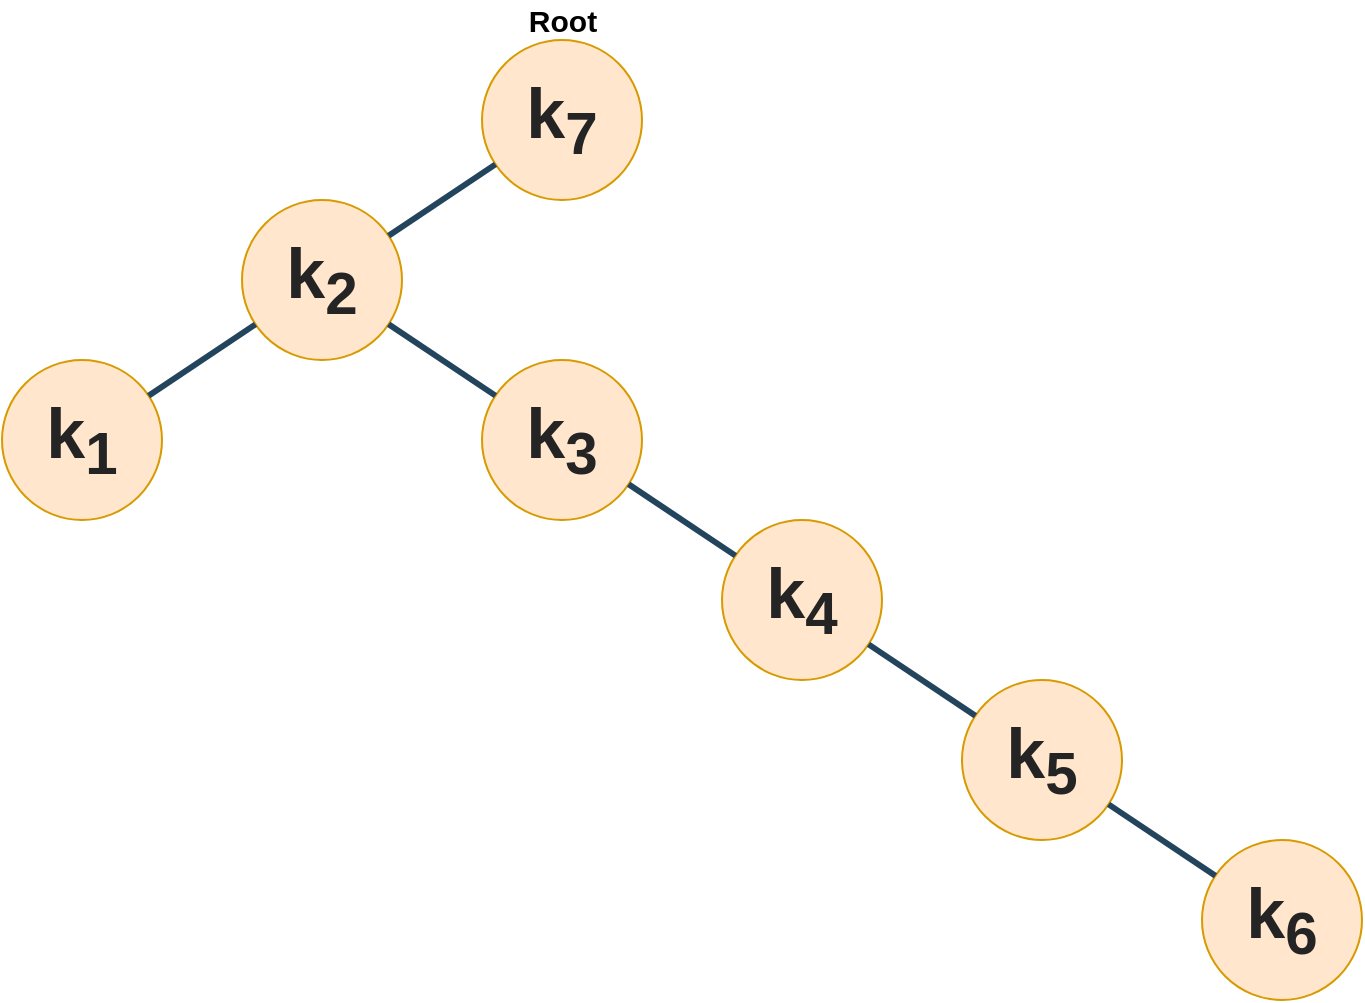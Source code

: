 <mxfile>
    <diagram id="XDN6uzW7zwR33KGoeGrk" name="페이지-1">
        <mxGraphModel dx="1127" dy="790" grid="1" gridSize="10" guides="1" tooltips="1" connect="1" arrows="1" fold="1" page="1" pageScale="1" pageWidth="1169" pageHeight="827" background="#ffffff" math="0" shadow="0">
            <root>
                <mxCell id="0"/>
                <mxCell id="1" parent="0"/>
                <mxCell id="2" value="&lt;b&gt;&lt;font style=&quot;font-size: 35px&quot;&gt;k&lt;sub&gt;3&lt;/sub&gt;&lt;/font&gt;&lt;/b&gt;" style="ellipse;whiteSpace=wrap;html=1;aspect=fixed;fillColor=#ffe6cc;strokeColor=#d79b00;fontColor=#242424;" parent="1" vertex="1">
                    <mxGeometry x="360" y="240" width="80" height="80" as="geometry"/>
                </mxCell>
                <mxCell id="15" value="&lt;span style=&quot;font-size: 35px&quot;&gt;&lt;b&gt;k&lt;sub&gt;2&lt;/sub&gt;&lt;/b&gt;&lt;/span&gt;" style="ellipse;whiteSpace=wrap;html=1;aspect=fixed;fillColor=#ffe6cc;strokeColor=#d79b00;fontColor=#242424;" parent="1" vertex="1">
                    <mxGeometry x="240" y="160" width="80" height="80" as="geometry"/>
                </mxCell>
                <mxCell id="16" value="&lt;b&gt;&lt;font style=&quot;font-size: 35px&quot;&gt;k&lt;sub&gt;1&lt;/sub&gt;&lt;/font&gt;&lt;/b&gt;" style="ellipse;whiteSpace=wrap;html=1;aspect=fixed;fillColor=#ffe6cc;strokeColor=#d79b00;fontColor=#242424;" parent="1" vertex="1">
                    <mxGeometry x="120" y="240" width="80" height="80" as="geometry"/>
                </mxCell>
                <mxCell id="21" value="&lt;b&gt;&lt;font style=&quot;font-size: 35px&quot;&gt;k&lt;sub&gt;7&lt;/sub&gt;&lt;/font&gt;&lt;/b&gt;" style="ellipse;whiteSpace=wrap;html=1;aspect=fixed;fillColor=#ffe6cc;strokeColor=#d79b00;fontColor=#242424;" parent="1" vertex="1">
                    <mxGeometry x="360" y="80" width="80" height="80" as="geometry"/>
                </mxCell>
                <mxCell id="22" value="&lt;b&gt;&lt;font style=&quot;font-size: 35px&quot;&gt;k&lt;sub&gt;4&lt;/sub&gt;&lt;/font&gt;&lt;/b&gt;" style="ellipse;whiteSpace=wrap;html=1;aspect=fixed;fillColor=#ffe6cc;strokeColor=#d79b00;fontColor=#242424;" parent="1" vertex="1">
                    <mxGeometry x="480" y="320" width="80" height="80" as="geometry"/>
                </mxCell>
                <mxCell id="25" value="&lt;b&gt;&lt;font style=&quot;font-size: 35px&quot;&gt;k&lt;sub&gt;5&lt;/sub&gt;&lt;/font&gt;&lt;/b&gt;" style="ellipse;whiteSpace=wrap;html=1;aspect=fixed;fillColor=#ffe6cc;strokeColor=#d79b00;fontColor=#242424;" parent="1" vertex="1">
                    <mxGeometry x="600" y="400" width="80" height="80" as="geometry"/>
                </mxCell>
                <mxCell id="36" value="&lt;b&gt;&lt;font style=&quot;font-size: 35px&quot;&gt;k&lt;sub&gt;6&lt;/sub&gt;&lt;/font&gt;&lt;/b&gt;" style="ellipse;whiteSpace=wrap;html=1;aspect=fixed;fillColor=#ffe6cc;strokeColor=#d79b00;fontColor=#242424;" parent="1" vertex="1">
                    <mxGeometry x="720" y="480" width="80" height="80" as="geometry"/>
                </mxCell>
                <mxCell id="39" value="&lt;font color=&quot;#000000&quot; size=&quot;1&quot;&gt;&lt;b style=&quot;font-size: 15px&quot;&gt;Root&lt;/b&gt;&lt;/font&gt;" style="text;html=1;align=center;verticalAlign=middle;resizable=0;points=[];autosize=1;" parent="1" vertex="1">
                    <mxGeometry x="375" y="60" width="50" height="20" as="geometry"/>
                </mxCell>
                <mxCell id="40" value="" style="endArrow=none;html=1;strokeWidth=3;fillColor=#bac8d3;strokeColor=#23445d;" edge="1" parent="1" source="15" target="21">
                    <mxGeometry width="50" height="50" relative="1" as="geometry">
                        <mxPoint x="220.004" y="399.996" as="sourcePoint"/>
                        <mxPoint x="283.436" y="336.564" as="targetPoint"/>
                    </mxGeometry>
                </mxCell>
                <mxCell id="41" value="" style="endArrow=none;html=1;strokeWidth=3;fillColor=#bac8d3;strokeColor=#23445d;" edge="1" parent="1" source="16" target="15">
                    <mxGeometry width="50" height="50" relative="1" as="geometry">
                        <mxPoint x="208.284" y="351.716" as="sourcePoint"/>
                        <mxPoint x="271.716" y="288.284" as="targetPoint"/>
                    </mxGeometry>
                </mxCell>
                <mxCell id="42" value="" style="endArrow=none;html=1;strokeWidth=3;fillColor=#bac8d3;strokeColor=#23445d;" edge="1" parent="1" source="15" target="2">
                    <mxGeometry width="50" height="50" relative="1" as="geometry">
                        <mxPoint x="218.284" y="361.716" as="sourcePoint"/>
                        <mxPoint x="281.716" y="298.284" as="targetPoint"/>
                    </mxGeometry>
                </mxCell>
                <mxCell id="43" value="" style="endArrow=none;html=1;strokeWidth=3;fillColor=#bac8d3;strokeColor=#23445d;" edge="1" parent="1" source="2" target="22">
                    <mxGeometry width="50" height="50" relative="1" as="geometry">
                        <mxPoint x="228.284" y="371.716" as="sourcePoint"/>
                        <mxPoint x="291.716" y="308.284" as="targetPoint"/>
                    </mxGeometry>
                </mxCell>
                <mxCell id="44" value="" style="endArrow=none;html=1;strokeWidth=3;fillColor=#bac8d3;strokeColor=#23445d;" edge="1" parent="1" source="25" target="22">
                    <mxGeometry width="50" height="50" relative="1" as="geometry">
                        <mxPoint x="238.284" y="381.716" as="sourcePoint"/>
                        <mxPoint x="301.716" y="318.284" as="targetPoint"/>
                    </mxGeometry>
                </mxCell>
                <mxCell id="45" value="" style="endArrow=none;html=1;strokeWidth=3;fillColor=#bac8d3;strokeColor=#23445d;" edge="1" parent="1" source="36" target="25">
                    <mxGeometry width="50" height="50" relative="1" as="geometry">
                        <mxPoint x="248.284" y="391.716" as="sourcePoint"/>
                        <mxPoint x="311.716" y="328.284" as="targetPoint"/>
                    </mxGeometry>
                </mxCell>
            </root>
        </mxGraphModel>
    </diagram>
</mxfile>
